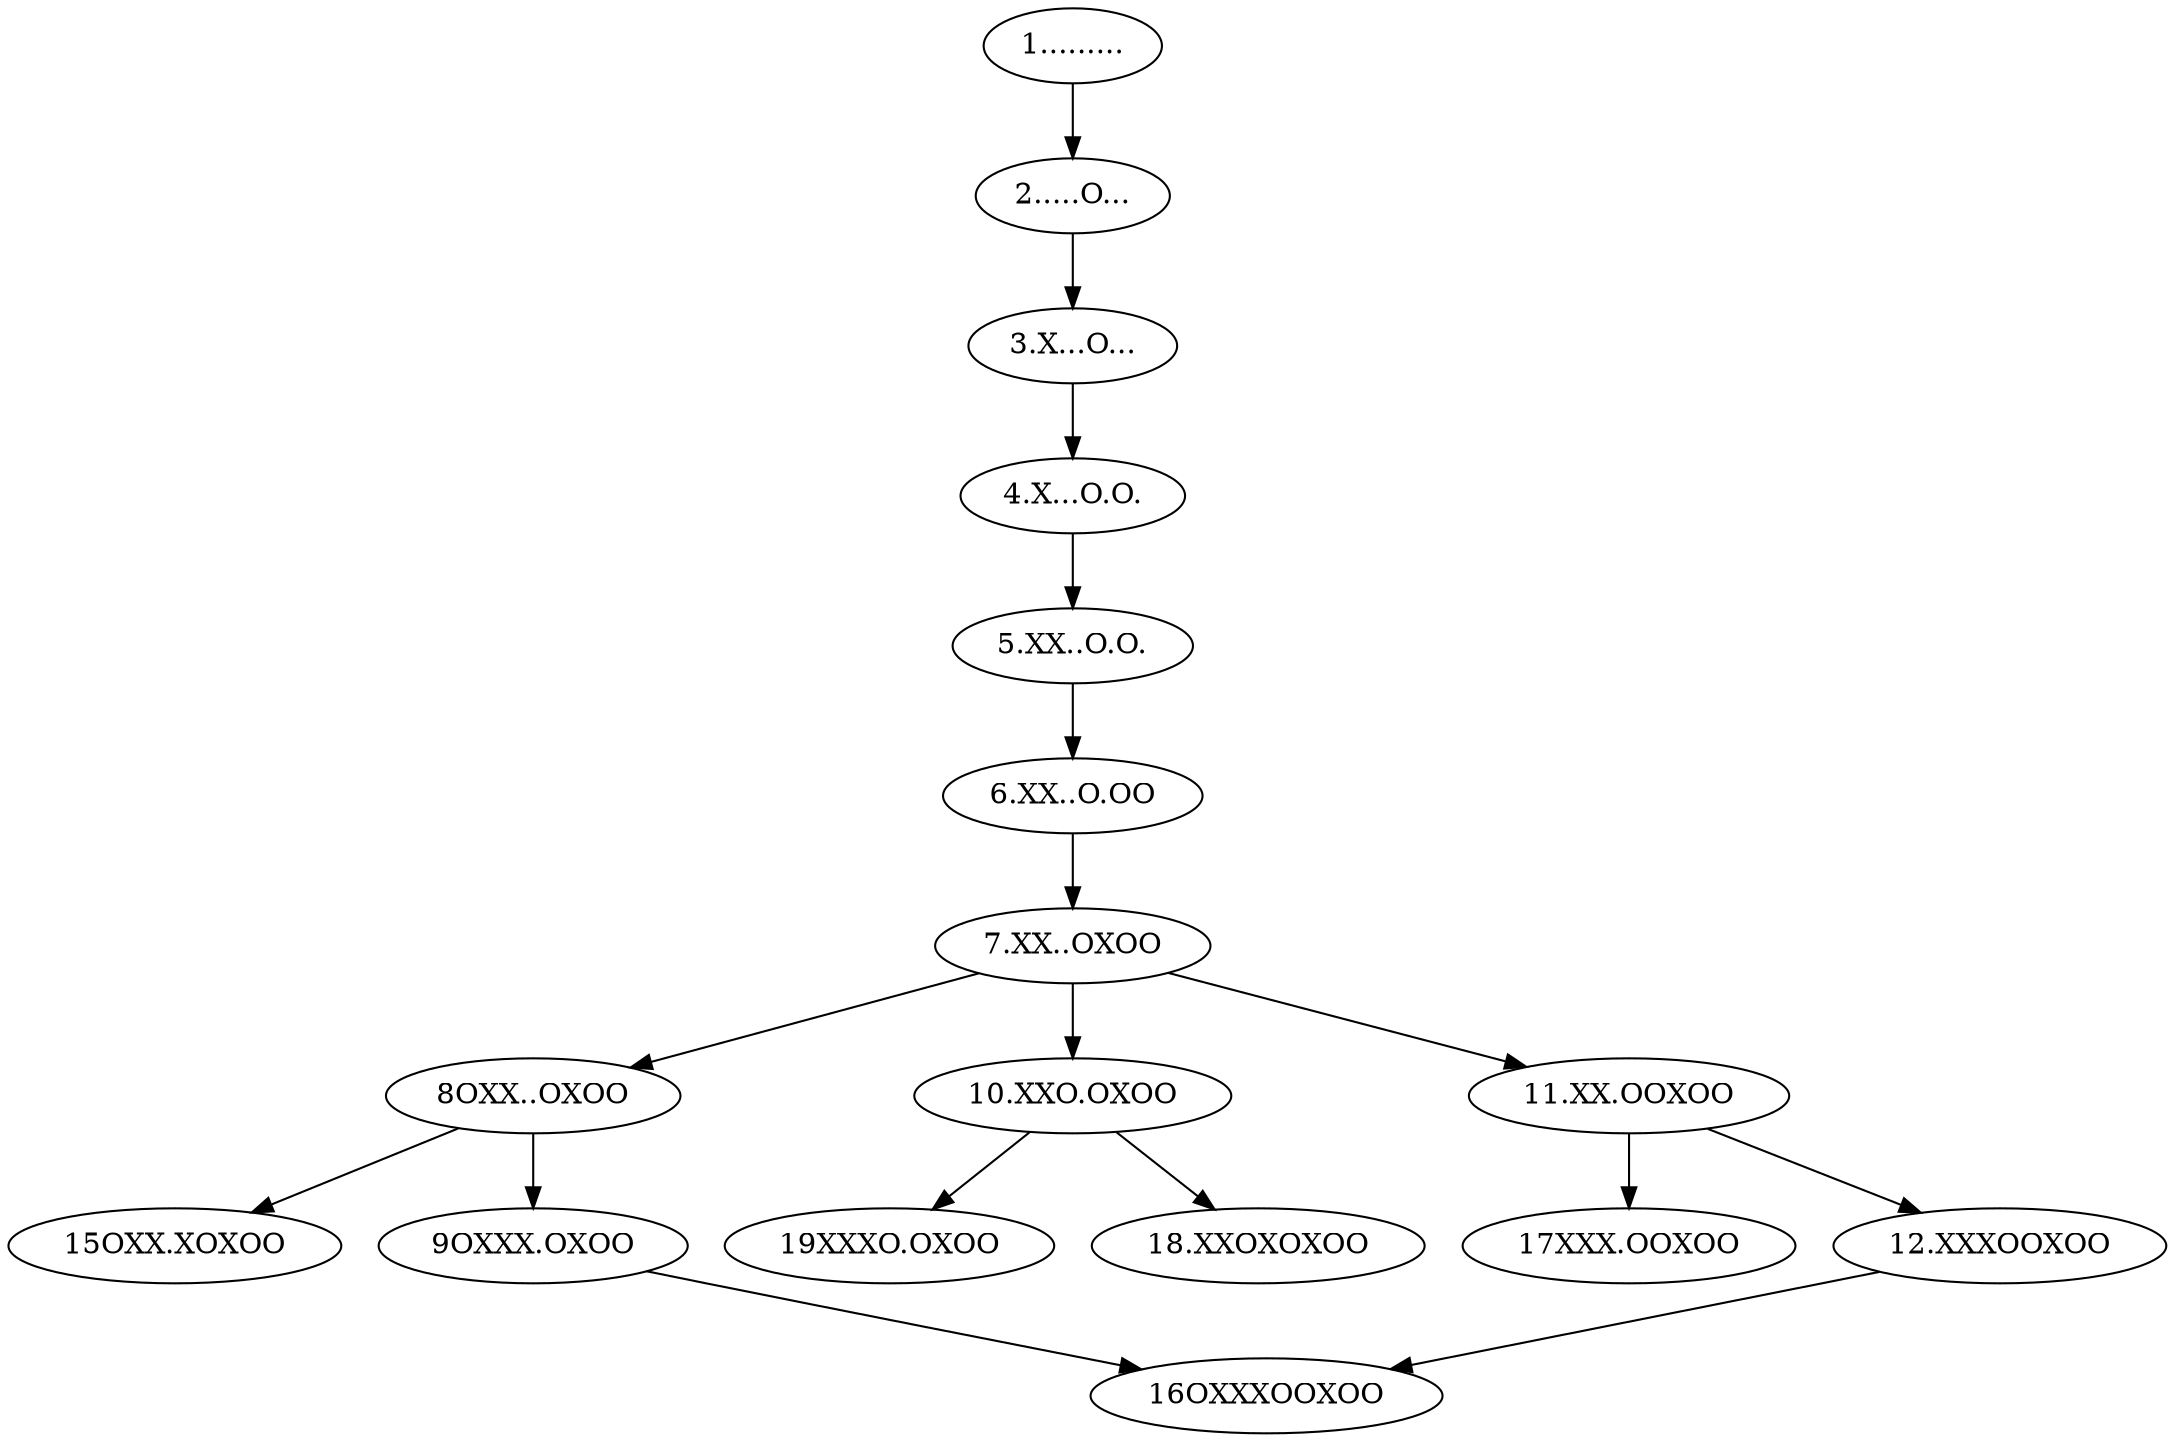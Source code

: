 strict digraph "velha" {
	"16OXXXOOXOO" [O=1];
	"15OXX.XOXOO" [X=1];
	"19XXXO.OXOO" [X=1];
	"18.XXOXOXOO" [X=1];
	"17XXX.OOXOO" [X=1];
	"1........." -> "2.....O...";
	"2.....O..." -> "3.X...O...";
	"3.X...O..." -> "4.X...O.O.";
	"4.X...O.O." -> "5.XX..O.O.";
	"5.XX..O.O." -> "6.XX..O.OO";
	"6.XX..O.OO" -> "7.XX..OXOO";
	"7.XX..OXOO" -> "8OXX..OXOO"
	"7.XX..OXOO" -> "10.XXO.OXOO"
	"7.XX..OXOO" -> "11.XX.OOXOO"
	"8OXX..OXOO" -> "9OXXX.OXOO"
	"8OXX..OXOO" -> "15OXX.XOXOO"
	"9OXXX.OXOO" -> "16OXXXOOXOO"
	"10.XXO.OXOO" -> "19XXXO.OXOO"
	"10.XXO.OXOO" -> "18.XXOXOXOO"
	"11.XX.OOXOO" -> "17XXX.OOXOO"
	"11.XX.OOXOO" -> "12.XXXOOXOO"
	"12.XXXOOXOO" -> "16OXXXOOXOO"
}

